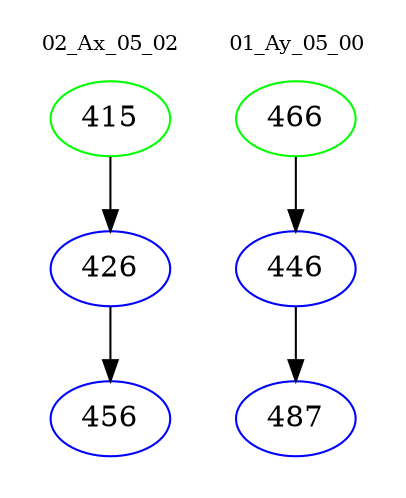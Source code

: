digraph{
subgraph cluster_0 {
color = white
label = "02_Ax_05_02";
fontsize=10;
T0_415 [label="415", color="green"]
T0_415 -> T0_426 [color="black"]
T0_426 [label="426", color="blue"]
T0_426 -> T0_456 [color="black"]
T0_456 [label="456", color="blue"]
}
subgraph cluster_1 {
color = white
label = "01_Ay_05_00";
fontsize=10;
T1_466 [label="466", color="green"]
T1_466 -> T1_446 [color="black"]
T1_446 [label="446", color="blue"]
T1_446 -> T1_487 [color="black"]
T1_487 [label="487", color="blue"]
}
}

